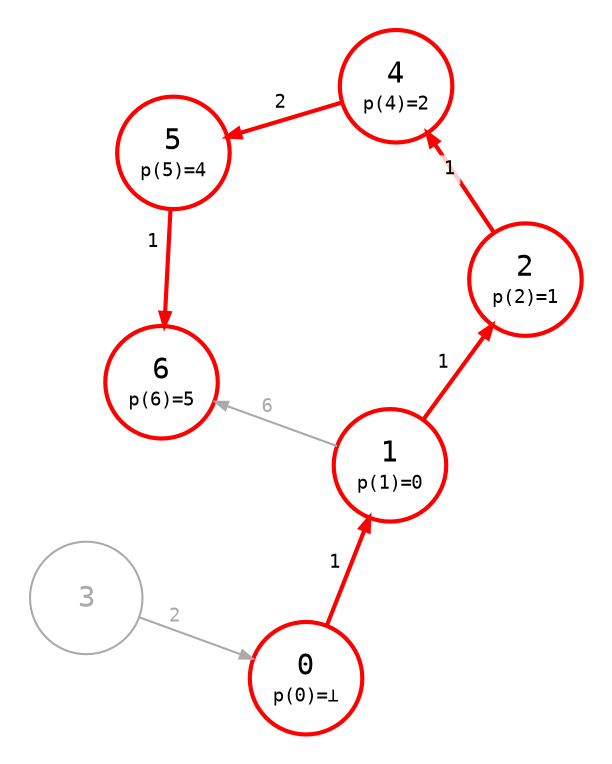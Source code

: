 digraph {
    node [shape=circle, fontname="monospace", fixedsize=true, width="0.75"];
    edge [arrowsize=0.6, fontname="monospace", fontsize=9];
    layout=neato;
    scale=1.4;
    // normalize=true;
    pad=0.2;
    // splines=line

    3 [color="#aaaaaa", fontcolor="#aaaaaa"];
    0, 1, 2, 4, 5, 6 [style=bold, color=red];

    0 [
        label=<
            <table border="0" cellpadding="1" cellspacing="0">
                <tr>
                    <td>0</td>
                </tr>
                <tr>
                    <td><font point-size="9">p(0)=⊥</font></td>
                </tr>
            </table>
        >;
        color=red;
        style=bold
    ];

    1 [
        label=<
            <table border="0" cellpadding="1" cellspacing="0">
                <tr>
                    <td>1</td>
                </tr>
                <tr>
                    <td><font point-size="9">p(1)=0</font></td>
                </tr>
            </table>
        >;
        color=red;
        style=bold
    ];

    2 [
        label=<
            <table border="0" cellpadding="1" cellspacing="0">
                <tr>
                    <td>2</td>
                </tr>
                <tr>
                    <td><font point-size="9">p(2)=1</font></td>
                </tr>
            </table>
        >;
    ];

    3 [
        label=<
            <table border="0" cellpadding="1" cellspacing="0">
                <tr>
                    <td>3</td>
                </tr>
            </table>
        >;
    ];

    4 [
        label=<
            <table border="0" cellpadding="1" cellspacing="0">
                <tr>
                    <td>4</td>
                </tr>
                <tr>
                    <td><font point-size="9">p(4)=2</font></td>
                </tr>
            </table>
        >;
    ];

    5 [
        label=<
            <table border="0" cellpadding="1" cellspacing="0">
                <tr>
                    <td>5</td>
                </tr>
                <tr>
                    <td><font point-size="9">p(5)=4</font></td>
                </tr>
            </table>
        >;
    ];

    6 [
        label=<
            <table border="0" cellpadding="1" cellspacing="0">
                <tr>
                    <td>6</td>
                </tr>
                <tr>
                    <td><font point-size="9">p(6)=5</font></td>
                </tr>
            </table>
        >;
    ];

    0 -> 1 [
        color=red;
        style=bold;
        label=<
            <table border="0" cellpadding="2" cellspacing="0">
                <tr>
                    <td>1</td>
                </tr>
            </table>
        >
    ];

    1 -> 2 [
        style=bold; 
        color=red; 
        label=<
            <table border="0" cellpadding="2" cellspacing="0">
                <tr>
                    <td>1</td>
                </tr>
            </table>
        >
    ];

    1 -> 6 [
        color="#aaaaaa";
        fontcolor="#aaaaaa";
        label=<
            <table border="0" cellpadding="4" cellspacing="0">
                <tr>
                    <td>6</td>
                </tr>
            </table>
        >
    ];

    2 -> 4 [
        style=bold; 
        color=red; 
        label=<
            <table border="0" cellpadding="2" cellspacing="2">
                <tr>
                    <td bgcolor="#ffffffcc">1</td>
                </tr>
            </table>
        >
    ];

    3 -> 0 [
        color="#aaaaaa";
        fontcolor="#aaaaaa";
        label=<
            <table border="0" cellpadding="4" cellspacing="0">
                <tr>
                    <td>2</td>
                </tr>
            </table>
        >
    ];

    4 -> 5 [
        style=bold; 
        color=red; 
        label=<
            <table border="0" cellpadding="2" cellspacing="0">
                <tr>
                    <td>2</td>
                </tr>
            </table>
        >
    ];

    5 -> 6 [
        style=bold; 
        color=red; 
        label=<
            <table border="0" cellpadding="2" cellspacing="2">
                <tr>
                    <td bgcolor="#ffffffcc">1</td>
                </tr>
            </table>
        >
    ];

    6 -> 3 [style=invis];
}